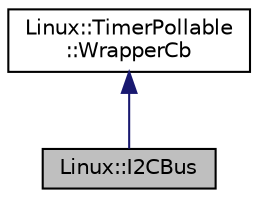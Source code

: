 digraph "Linux::I2CBus"
{
 // INTERACTIVE_SVG=YES
  edge [fontname="Helvetica",fontsize="10",labelfontname="Helvetica",labelfontsize="10"];
  node [fontname="Helvetica",fontsize="10",shape=record];
  Node1 [label="Linux::I2CBus",height=0.2,width=0.4,color="black", fillcolor="grey75", style="filled", fontcolor="black"];
  Node2 -> Node1 [dir="back",color="midnightblue",fontsize="10",style="solid",fontname="Helvetica"];
  Node2 [label="Linux::TimerPollable\l::WrapperCb",height=0.2,width=0.4,color="black", fillcolor="white", style="filled",URL="$classLinux_1_1TimerPollable_1_1WrapperCb.html"];
}
